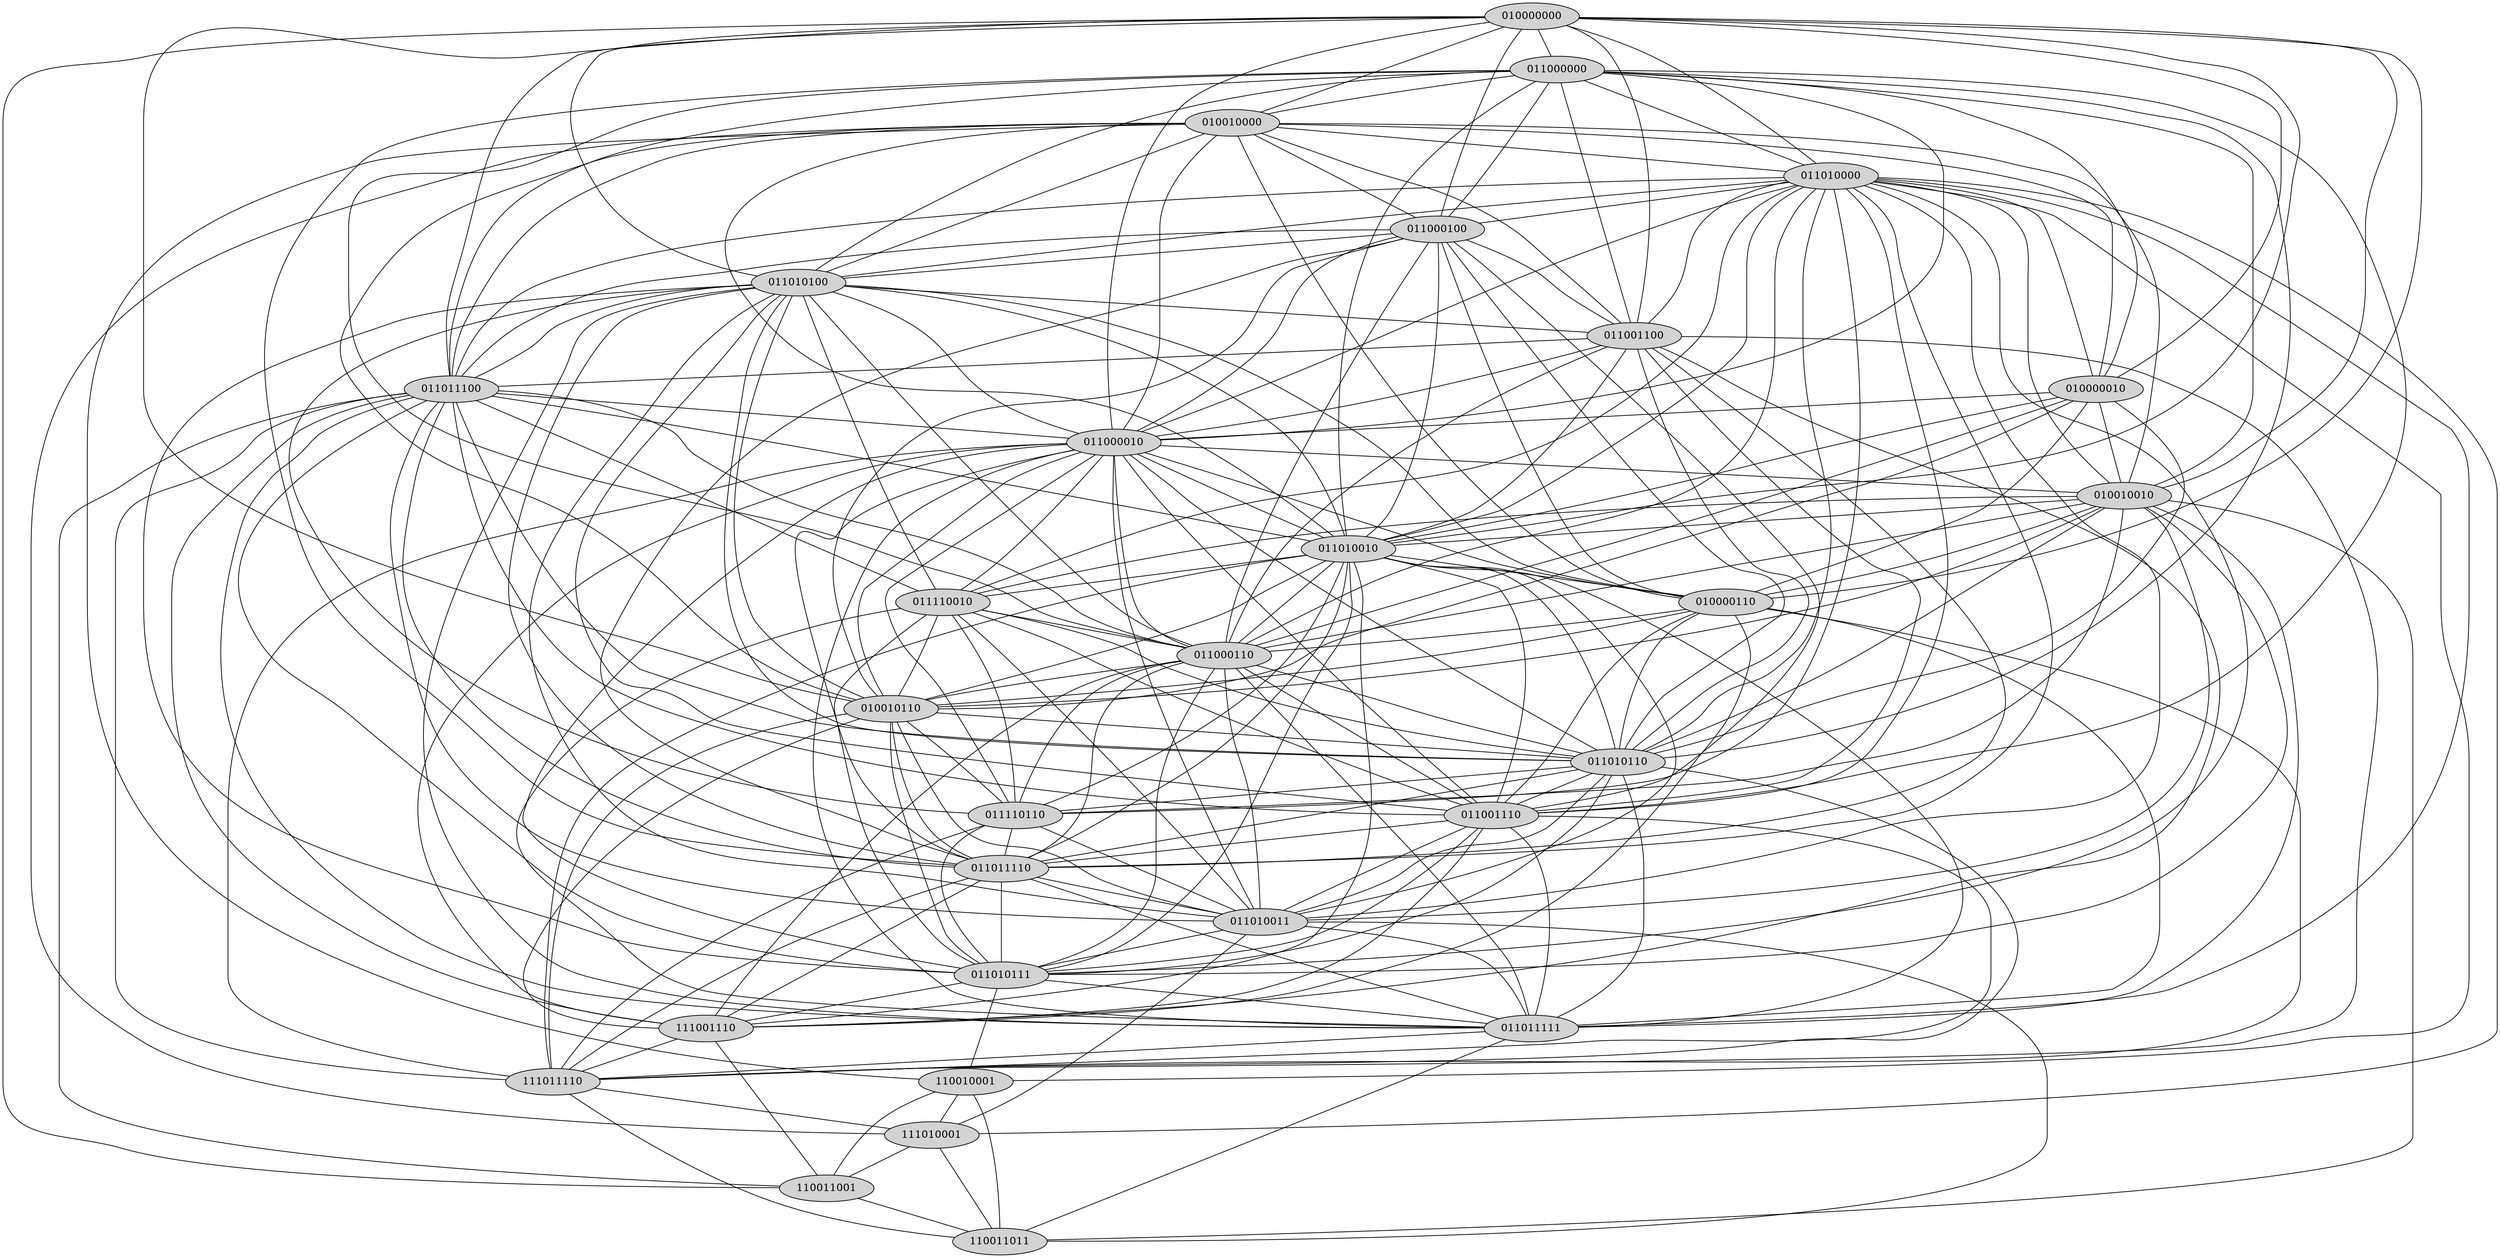 graph colored {
overlap=false;
splines=true;
node [style=filled colorscheme="set312"];
010000000--011000000;
010000000--010010000;
010000000--011010000;
010000000--011000100;
010000000--011010100;
010000000--011001100;
010000000--011011100;
010000000--010000010;
010000000--011000010;
010000000--010010010;
010000000--011010010;
010000000--010000110;
010000000--010010110;
010000000--110011001;
011000000--010010000;
011000000--011010000;
011000000--011000100;
011000000--011010100;
011000000--011001100;
011000000--011011100;
011000000--010000010;
011000000--011000010;
011000000--010010010;
011000000--011010010;
011000000--011000110;
011000000--011010110;
011000000--011001110;
011000000--011011110;
010010000--011010000;
010010000--011000100;
010010000--011010100;
010010000--011001100;
010010000--011011100;
010010000--010000010;
010010000--011000010;
010010000--010010010;
010010000--011010010;
010010000--010000110;
010010000--010010110;
010010000--110010001;
010010000--111010001;
011010000--011000100;
011010000--011010100;
011010000--011001100;
011010000--011011100;
011010000--010000010;
011010000--011000010;
011010000--010010010;
011010000--011010010;
011010000--011110010;
011010000--011000110;
011010000--011010110;
011010000--011110110;
011010000--011001110;
011010000--011011110;
011010000--011010011;
011010000--011010111;
011010000--011011111;
011010000--110010001;
011010000--111010001;
011000100--011010100;
011000100--011001100;
011000100--011011100;
011000100--011000010;
011000100--011010010;
011000100--010000110;
011000100--011000110;
011000100--010010110;
011000100--011010110;
011000100--011001110;
011000100--011011110;
011010100--011001100;
011010100--011011100;
011010100--011000010;
011010100--011010010;
011010100--011110010;
011010100--010000110;
011010100--011000110;
011010100--010010110;
011010100--011010110;
011010100--011110110;
011010100--011001110;
011010100--011011110;
011010100--011010011;
011010100--011010111;
011010100--011011111;
011001100--011011100;
011001100--011000010;
011001100--011010010;
011001100--011000110;
011001100--011010110;
011001100--011001110;
011001100--011011110;
011001100--111001110;
011001100--111011110;
011011100--011000010;
011011100--011010010;
011011100--011110010;
011011100--011000110;
011011100--011010110;
011011100--011001110;
011011100--011011110;
011011100--011010011;
011011100--011010111;
011011100--011011111;
011011100--111001110;
011011100--111011110;
011011100--110011001;
010000010--011000010;
010000010--010010010;
010000010--011010010;
010000010--010000110;
010000010--011000110;
010000010--010010110;
010000010--011010110;
011000010--010010010;
011000010--011010010;
011000010--011110010;
011000010--010000110;
011000010--011000110;
011000010--010010110;
011000010--011010110;
011000010--011110110;
011000010--011001110;
011000010--011011110;
011000010--011010011;
011000010--011010111;
011000010--011011111;
011000010--111001110;
011000010--111011110;
010010010--011010010;
010010010--011110010;
010010010--010000110;
010010010--011000110;
010010010--010010110;
010010010--011010110;
010010010--011110110;
010010010--011010011;
010010010--011010111;
010010010--011011111;
010010010--110011011;
011010010--011110010;
011010010--010000110;
011010010--011000110;
011010010--010010110;
011010010--011010110;
011010010--011110110;
011010010--011001110;
011010010--011011110;
011010010--011010011;
011010010--011010111;
011010010--011011111;
011010010--111001110;
011010010--111011110;
011110010--011000110;
011110010--010010110;
011110010--011010110;
011110010--011110110;
011110010--011001110;
011110010--011010011;
011110010--011010111;
011110010--011011111;
010000110--011000110;
010000110--010010110;
010000110--011010110;
010000110--011001110;
010000110--011011111;
010000110--111001110;
010000110--111011110;
011000110--010010110;
011000110--011010110;
011000110--011110110;
011000110--011001110;
011000110--011011110;
011000110--011010011;
011000110--011010111;
011000110--011011111;
011000110--111001110;
010010110--011010110;
010010110--011110110;
010010110--011011110;
010010110--011010011;
010010110--011010111;
010010110--111001110;
010010110--111011110;
011010110--011110110;
011010110--011001110;
011010110--011011110;
011010110--011010011;
011010110--011010111;
011010110--011011111;
011010110--111011110;
011110110--011011110;
011110110--011010011;
011110110--011010111;
011110110--111011110;
011001110--011011110;
011001110--011010011;
011001110--011010111;
011001110--011011111;
011001110--111001110;
011001110--111011110;
011011110--011010011;
011011110--011010111;
011011110--011011111;
011011110--111001110;
011011110--111011110;
011010011--011010111;
011010011--011011111;
011010011--111010001;
011010011--110011011;
011010111--011011111;
011010111--111001110;
011010111--110010001;
011011111--111011110;
011011111--110011011;
111001110--111011110;
111001110--110011001;
111011110--111010001;
111011110--110011011;
110010001--111010001;
110010001--110011001;
110010001--110011011;
111010001--110011001;
111010001--110011011;
110011001--110011011;
}